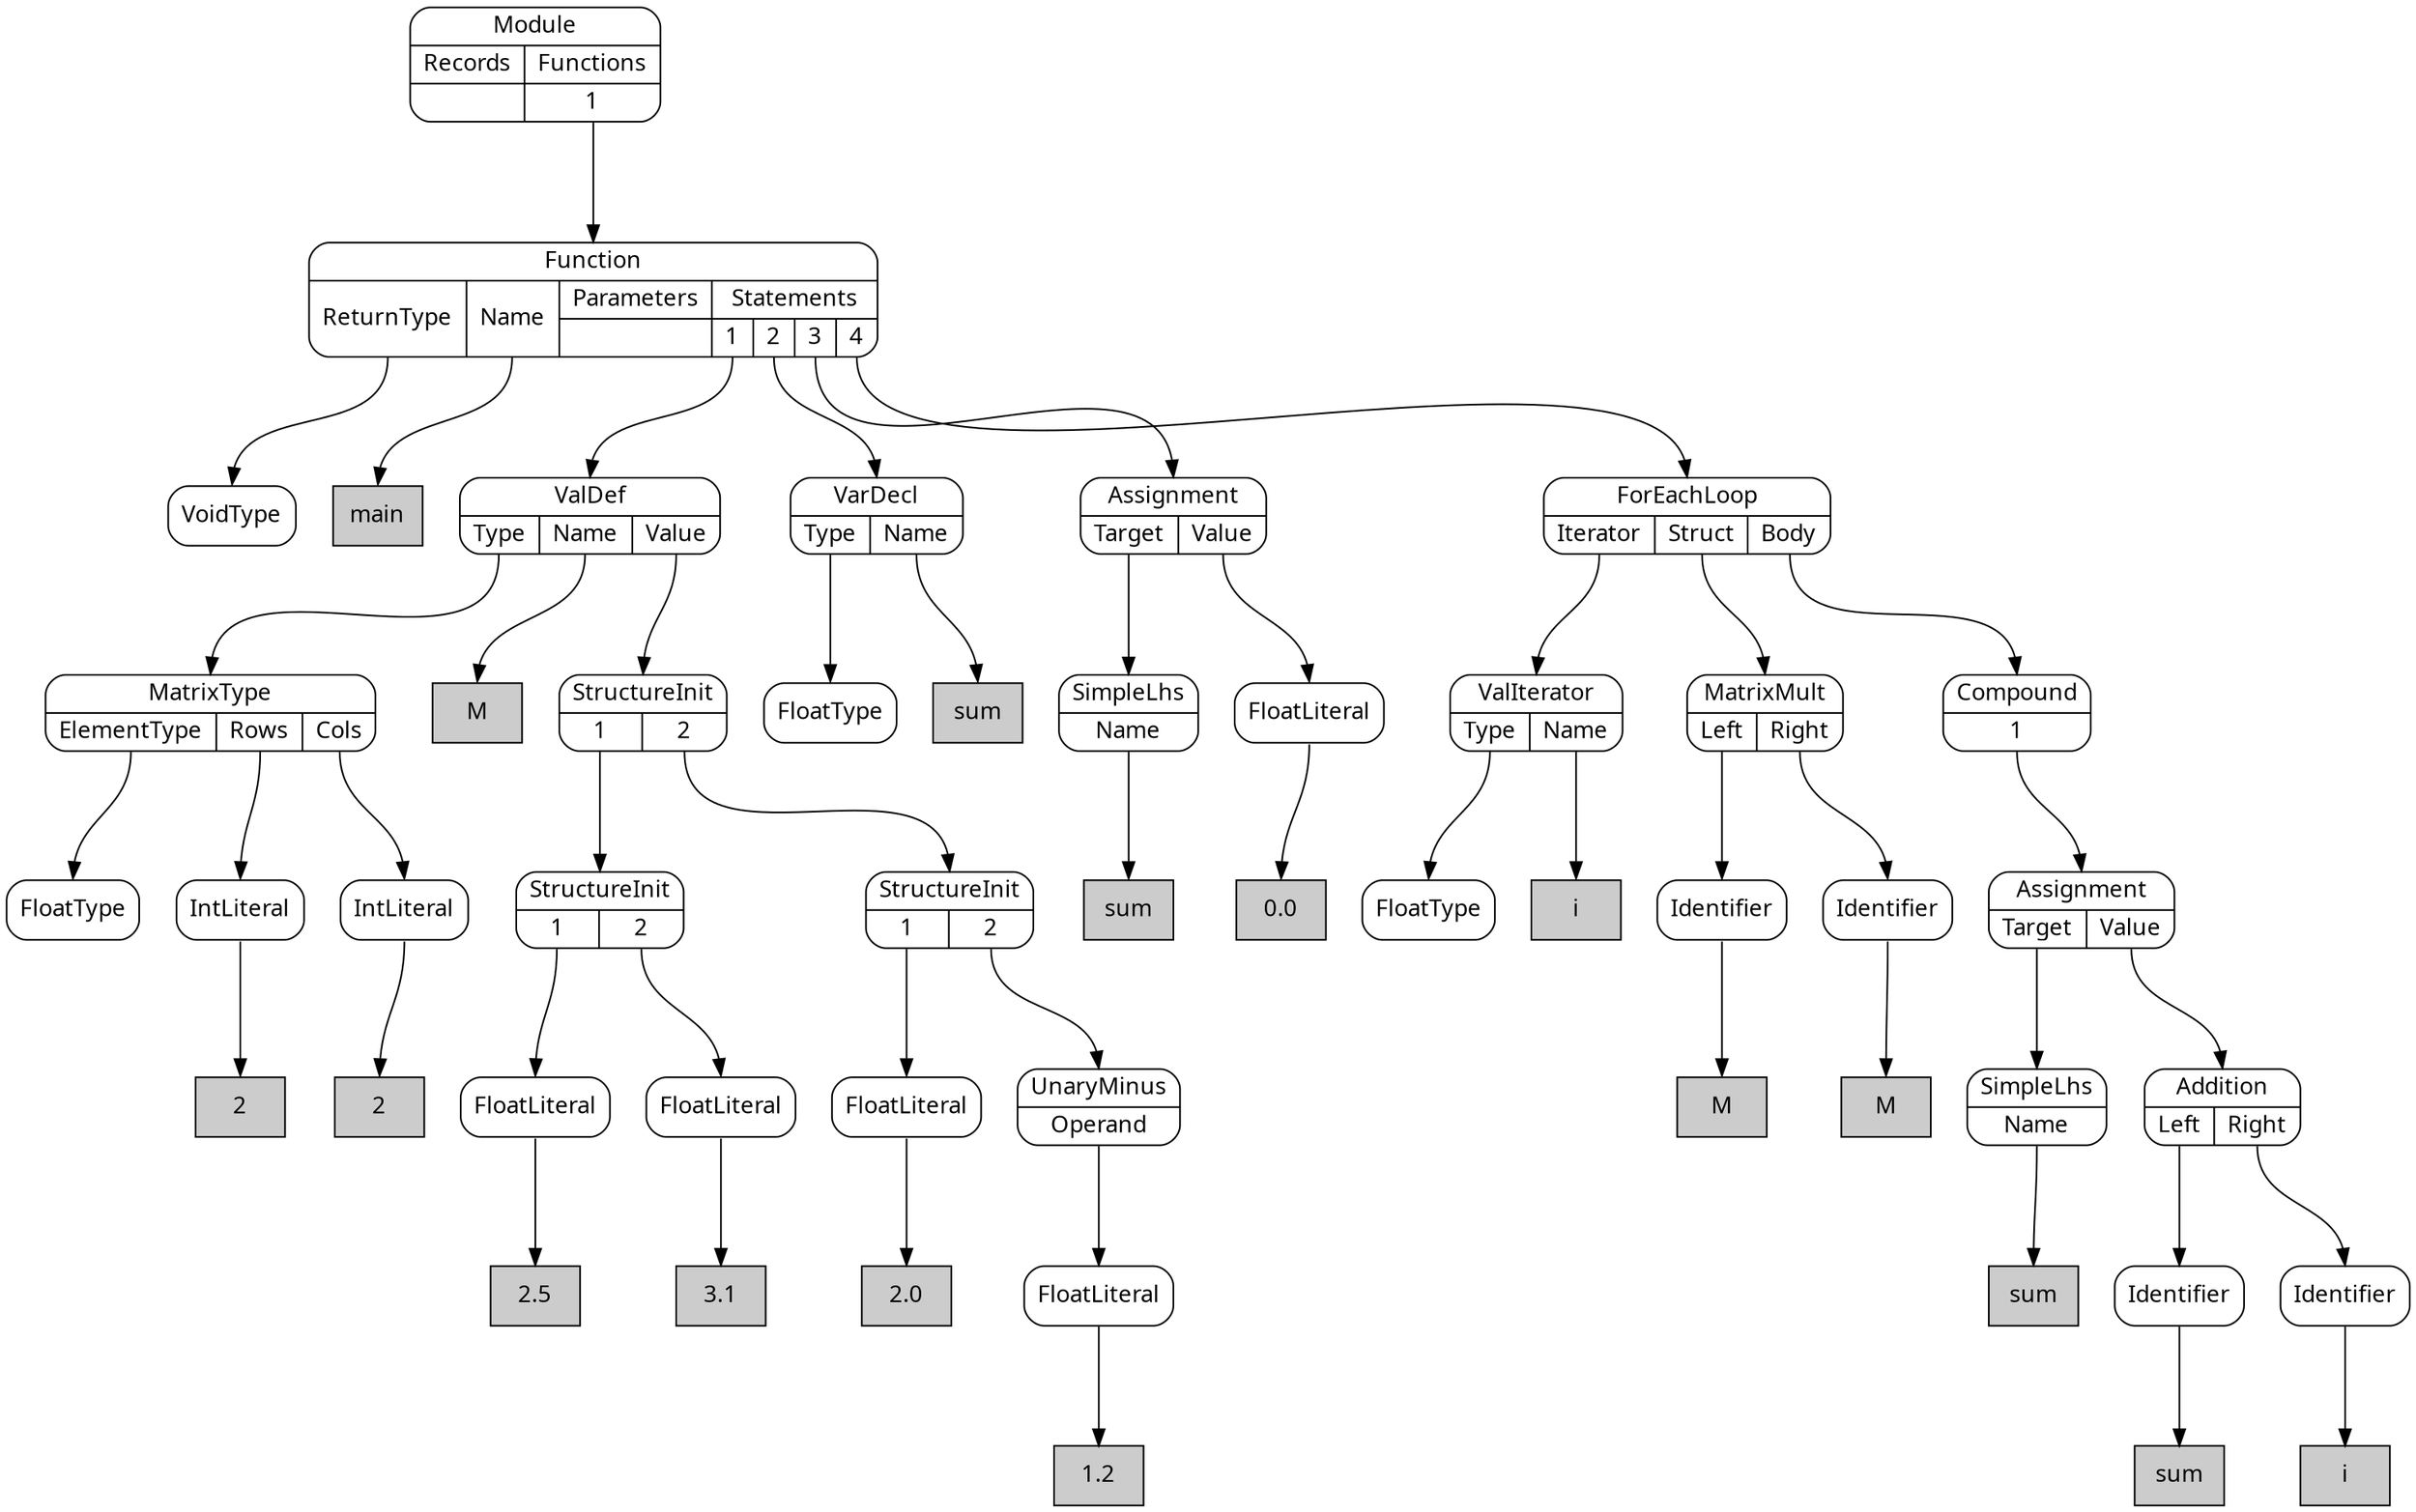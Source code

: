 digraph {
node [shape=Mrecord, style=filled, fillcolor=white, fontname="Calibri"];
graph [ordering=out, nodesep=0.3, ranksep=1];

# SimpleNode VoidType
node0 [label="VoidType", tooltip="VoidType"]

# DeclarationLiteral main
node1 [shape=box, label="main", fillcolor="#cccccc", tooltip="main"]

# SimpleNode FloatType
node2 [label="FloatType", tooltip="FloatType"]

# Literal 2
node3 [shape=box, label="2", fillcolor="#cccccc", tooltip="2"]

# SimpleNode IntLiteral
node4:s -> node3:n
node4 [label="IntLiteral", tooltip="IntLiteral"]

# Literal 2
node5 [shape=box, label="2", fillcolor="#cccccc", tooltip="2"]

# SimpleNode IntLiteral
node6:s -> node5:n
node6 [label="IntLiteral", tooltip="IntLiteral"]

# PortNode MatrixType
node7:p0:s -> node2:n
node7:p1:s -> node4:n
node7:p2:s -> node6:n
node7 [label="{MatrixType|{<p0>ElementType|<p1>Rows|<p2>Cols}}", tooltip="MatrixType"]

# DeclarationLiteral M
node8 [shape=box, label="M", fillcolor="#cccccc", tooltip="M"]

# Literal 2.5
node9 [shape=box, label="2.5", fillcolor="#cccccc", tooltip="2.5"]

# SimpleNode FloatLiteral
node10:s -> node9:n
node10 [label="FloatLiteral", tooltip="FloatLiteral"]

# Literal 3.1
node11 [shape=box, label="3.1", fillcolor="#cccccc", tooltip="3.1"]

# SimpleNode FloatLiteral
node12:s -> node11:n
node12 [label="FloatLiteral", tooltip="FloatLiteral"]

# PortNode StructureInit
node13:p0:s -> node10:n
node13:p1:s -> node12:n
node13 [label="{StructureInit|{<p0>1|<p1>2}}", tooltip="StructureInit"]

# Literal 2.0
node14 [shape=box, label="2.0", fillcolor="#cccccc", tooltip="2.0"]

# SimpleNode FloatLiteral
node15:s -> node14:n
node15 [label="FloatLiteral", tooltip="FloatLiteral"]

# Literal 1.2
node16 [shape=box, label="1.2", fillcolor="#cccccc", tooltip="1.2"]

# SimpleNode FloatLiteral
node17:s -> node16:n
node17 [label="FloatLiteral", tooltip="FloatLiteral"]

# PortNode UnaryMinus
node18:p0:s -> node17:n
node18 [label="{UnaryMinus|{<p0>Operand}}", tooltip="UnaryMinus"]

# PortNode StructureInit
node19:p0:s -> node15:n
node19:p1:s -> node18:n
node19 [label="{StructureInit|{<p0>1|<p1>2}}", tooltip="StructureInit"]

# PortNode StructureInit
node20:p0:s -> node13:n
node20:p1:s -> node19:n
node20 [label="{StructureInit|{<p0>1|<p1>2}}", tooltip="StructureInit"]

# PortNode ValDef
node21:p0:s -> node7:n
node21:p1:s -> node8:n
node21:p2:s -> node20:n
node21 [label="{ValDef|{<p0>Type|<p1>Name|<p2>Value}}", tooltip="ValDef"]

# SimpleNode FloatType
node22 [label="FloatType", tooltip="FloatType"]

# DeclarationLiteral sum
node23 [shape=box, label="sum", fillcolor="#cccccc", tooltip="sum"]

# PortNode VarDecl
node24:p0:s -> node22:n
node24:p1:s -> node23:n
node24 [label="{VarDecl|{<p0>Type|<p1>Name}}", tooltip="VarDecl"]

# ReferenceLiteral sum
node25 [shape=box, label="sum", fillcolor="#cccccc", tooltip="sum"]

# PortNode SimpleLhs
node26:p0:s -> node25:n
node26 [label="{SimpleLhs|{<p0>Name}}", tooltip="SimpleLhs"]

# Literal 0.0
node27 [shape=box, label="0.0", fillcolor="#cccccc", tooltip="0.0"]

# SimpleNode FloatLiteral
node28:s -> node27:n
node28 [label="FloatLiteral", tooltip="FloatLiteral"]

# PortNode Assignment
node29:p0:s -> node26:n
node29:p1:s -> node28:n
node29 [label="{Assignment|{<p0>Target|<p1>Value}}", tooltip="Assignment"]

# SimpleNode FloatType
node30 [label="FloatType", tooltip="FloatType"]

# DeclarationLiteral i
node31 [shape=box, label="i", fillcolor="#cccccc", tooltip="i"]

# PortNode ValIterator
node32:p0:s -> node30:n
node32:p1:s -> node31:n
node32 [label="{ValIterator|{<p0>Type|<p1>Name}}", tooltip="ValIterator"]

# ReferenceLiteral M
node33 [shape=box, label="M", fillcolor="#cccccc", tooltip="M"]

# SimpleNode Identifier
node34:s -> node33:n
node34 [label="Identifier", tooltip="Identifier"]

# ReferenceLiteral M
node35 [shape=box, label="M", fillcolor="#cccccc", tooltip="M"]

# SimpleNode Identifier
node36:s -> node35:n
node36 [label="Identifier", tooltip="Identifier"]

# PortNode MatrixMult
node37:p0:s -> node34:n
node37:p1:s -> node36:n
node37 [label="{MatrixMult|{<p0>Left|<p1>Right}}", tooltip="MatrixMult"]

# ReferenceLiteral sum
node38 [shape=box, label="sum", fillcolor="#cccccc", tooltip="sum"]

# PortNode SimpleLhs
node39:p0:s -> node38:n
node39 [label="{SimpleLhs|{<p0>Name}}", tooltip="SimpleLhs"]

# ReferenceLiteral sum
node40 [shape=box, label="sum", fillcolor="#cccccc", tooltip="sum"]

# SimpleNode Identifier
node41:s -> node40:n
node41 [label="Identifier", tooltip="Identifier"]

# ReferenceLiteral i
node42 [shape=box, label="i", fillcolor="#cccccc", tooltip="i"]

# SimpleNode Identifier
node43:s -> node42:n
node43 [label="Identifier", tooltip="Identifier"]

# PortNode Addition
node44:p0:s -> node41:n
node44:p1:s -> node43:n
node44 [label="{Addition|{<p0>Left|<p1>Right}}", tooltip="Addition"]

# PortNode Assignment
node45:p0:s -> node39:n
node45:p1:s -> node44:n
node45 [label="{Assignment|{<p0>Target|<p1>Value}}", tooltip="Assignment"]

# PortNode Compound
node46:p0:s -> node45:n
node46 [label="{Compound|{<p0>1}}", tooltip="Compound"]

# PortNode ForEachLoop
node47:p0:s -> node32:n
node47:p1:s -> node37:n
node47:p2:s -> node46:n
node47 [label="{ForEachLoop|{<p0>Iterator|<p1>Struct|<p2>Body}}", tooltip="ForEachLoop"]

# PortNode Function
node48:p0:s -> node0:n
node48:p1:s -> node1:n
node48:p3_0:s -> node21:n
node48:p3_1:s -> node24:n
node48:p3_2:s -> node29:n
node48:p3_3:s -> node47:n
node48 [label="{Function|{<p0>ReturnType|<p1>Name|{Parameters|{}}|{Statements|{<p3_0>1|<p3_1>2|<p3_2>3|<p3_3>4}}}}", tooltip="Function"]

# PortNode Module
node49:p1_0:s -> node48:n
node49 [label="{Module|{{Records|{}}|{Functions|{<p1_0>1}}}}", tooltip="Module"]

}
